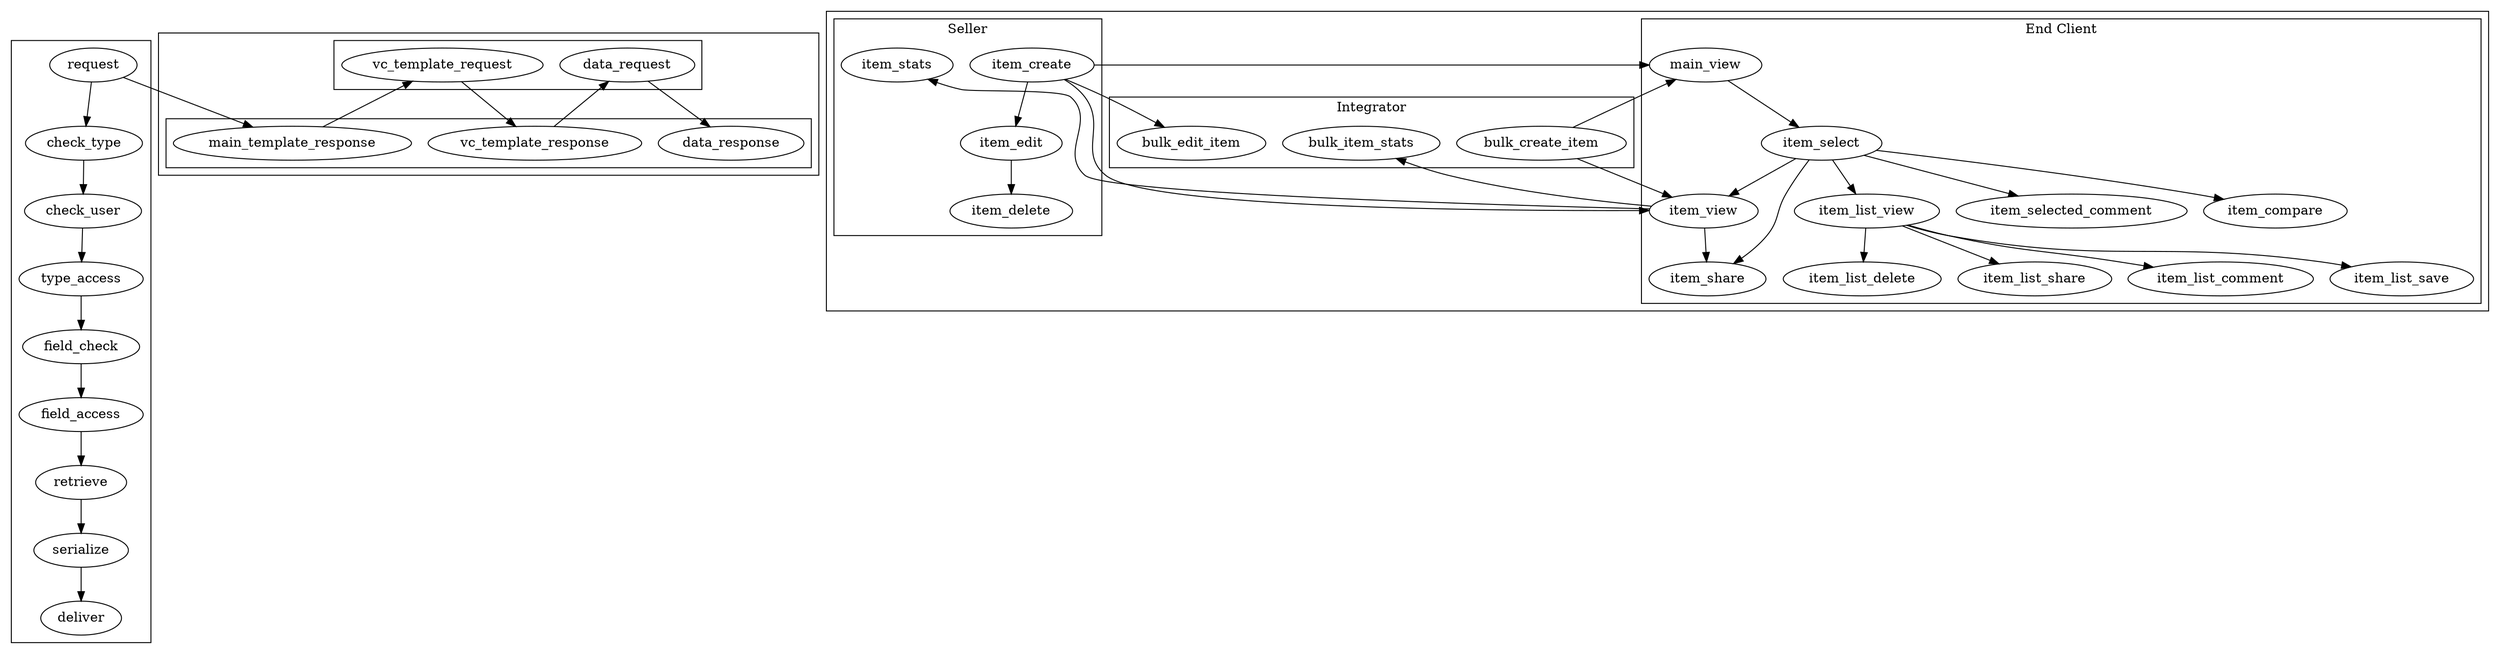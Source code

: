 digraph G{
  subgraph cluster_workflow{
    request->check_type->check_user->type_access->field_check->field_access->retrieve->serialize->deliver;
   
  }
  subgraph cluster_funcionalities{
    subgraph cluster_endclient{
      label="End Client"
        main_view->item_select->item_view
        item_select->item_compare
        item_select->item_share
        item_view->item_share
        item_select->item_list_view
        item_list_view->item_list_save
        item_list_view->item_list_delete
        item_list_view->item_list_share
        item_select->item_selected_comment
        item_list_view->item_list_comment
    }
    subgraph cluster_seller{
      label="Seller"
      item_create->item_edit->item_delete
      item_create->item_view
      item_create->main_view
      item_view->item_stats
    }
    subgraph cluster_integrator{
      label="Integrator"
        bulk_create_item->item_view
        bulk_create_item->main_view
        item_create->bulk_edit_item
        item_view->bulk_item_stats
    }
  }
  subgraph cluster_system_workflow{
    subgraph cluster_client{
      request
      vc_template_request
      data_request
    }
    subgraph cluster_server{
      main_template_response
      vc_template_response
      data_response
    }
    request->main_template_response->vc_template_request->vc_template_response->data_request->data_response
  }
}
